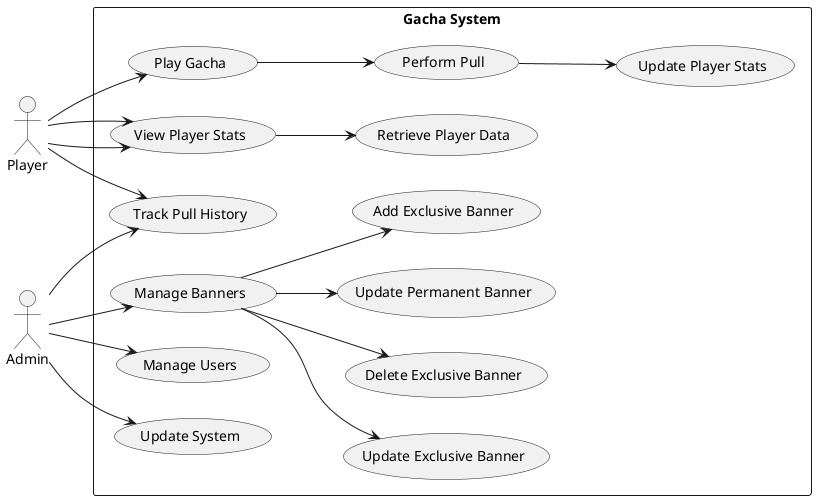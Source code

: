 @startuml GachaSystemUseCaseDiagram

:Player: as Player
:Admin: as Admin

left to right direction
skinparam packageStyle rectangle

rectangle "Gacha System" {
  :Play Gacha: as (Play Gacha)
  :Track Pull History: as (Track Pull History)
  :View Player Stats: as (View Player Stats)

  (Player) --> (Play Gacha)
  (Player) --> (Track Pull History)
  (Player) --> (View Player Stats)

  (Admin) --> (Track Pull History)
  (Admin) --> (Manage Banners)
  (Admin) --> (Manage Users)
  (Admin) --> (Update System)

  (Manage Banners) --> (Update Permanent Banner)
  (Manage Banners) --> (Add Exclusive Banner)
  (Manage Banners) --> (Update Exclusive Banner)
  (Manage Banners) --> (Delete Exclusive Banner)

  (Play Gacha) --> (Perform Pull)
  (Perform Pull) --> (Update Player Stats)

  (Player) --> (View Player Stats)
  (View Player Stats) --> (Retrieve Player Data)
}

@enduml
